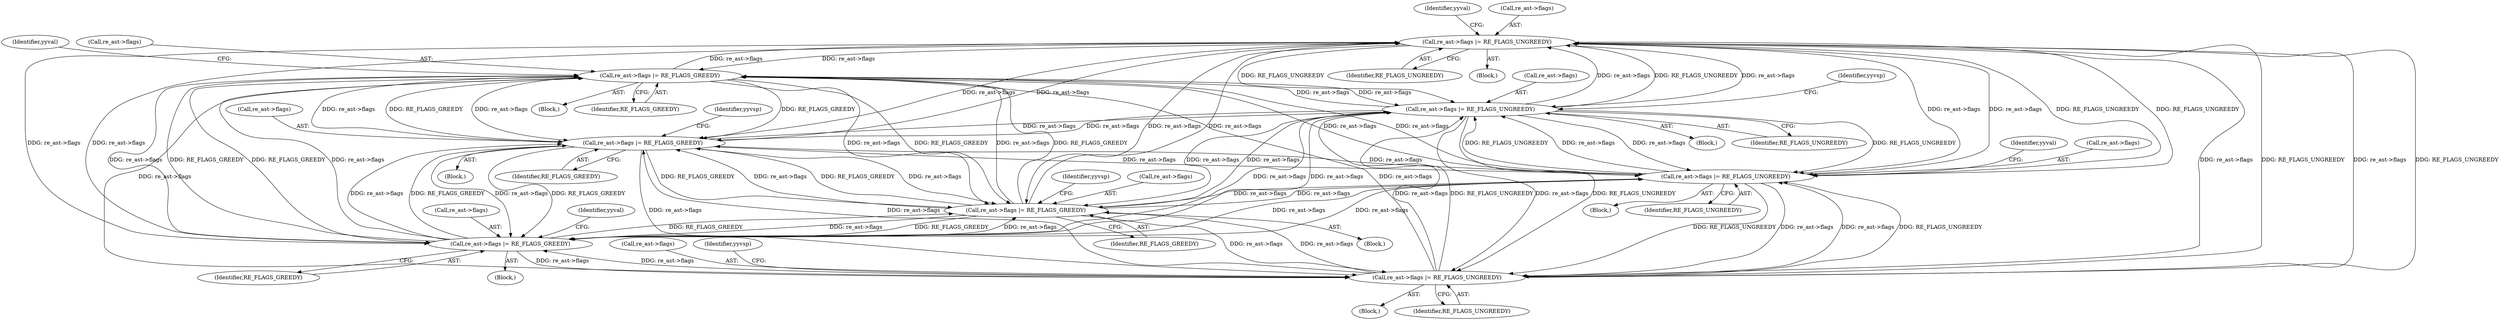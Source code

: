 digraph "0_yara_925bcf3c3b0a28b5b78e25d9efda5c0bf27ae699_1@pointer" {
"1000872" [label="(Call,re_ast->flags |= RE_FLAGS_UNGREEDY)"];
"1000826" [label="(Call,re_ast->flags |= RE_FLAGS_GREEDY)"];
"1001026" [label="(Call,re_ast->flags |= RE_FLAGS_UNGREEDY)"];
"1000924" [label="(Call,re_ast->flags |= RE_FLAGS_GREEDY)"];
"1001237" [label="(Call,re_ast->flags |= RE_FLAGS_UNGREEDY)"];
"1000872" [label="(Call,re_ast->flags |= RE_FLAGS_UNGREEDY)"];
"1000727" [label="(Call,re_ast->flags |= RE_FLAGS_GREEDY)"];
"1001135" [label="(Call,re_ast->flags |= RE_FLAGS_GREEDY)"];
"1000773" [label="(Call,re_ast->flags |= RE_FLAGS_UNGREEDY)"];
"1001237" [label="(Call,re_ast->flags |= RE_FLAGS_UNGREEDY)"];
"1000734" [label="(Identifier,yyval)"];
"1000728" [label="(Call,re_ast->flags)"];
"1000819" [label="(Block,)"];
"1000766" [label="(Block,)"];
"1000827" [label="(Call,re_ast->flags)"];
"1001036" [label="(Identifier,yyvsp)"];
"1001020" [label="(Block,)"];
"1000727" [label="(Call,re_ast->flags |= RE_FLAGS_GREEDY)"];
"1000934" [label="(Identifier,yyvsp)"];
"1001135" [label="(Call,re_ast->flags |= RE_FLAGS_GREEDY)"];
"1000833" [label="(Identifier,yyval)"];
"1001231" [label="(Block,)"];
"1000918" [label="(Block,)"];
"1000879" [label="(Identifier,yyval)"];
"1000876" [label="(Identifier,RE_FLAGS_UNGREEDY)"];
"1001145" [label="(Identifier,yyvsp)"];
"1000777" [label="(Identifier,RE_FLAGS_UNGREEDY)"];
"1001241" [label="(Identifier,RE_FLAGS_UNGREEDY)"];
"1001129" [label="(Block,)"];
"1000826" [label="(Call,re_ast->flags |= RE_FLAGS_GREEDY)"];
"1001139" [label="(Identifier,RE_FLAGS_GREEDY)"];
"1001026" [label="(Call,re_ast->flags |= RE_FLAGS_UNGREEDY)"];
"1000872" [label="(Call,re_ast->flags |= RE_FLAGS_UNGREEDY)"];
"1001238" [label="(Call,re_ast->flags)"];
"1000925" [label="(Call,re_ast->flags)"];
"1000780" [label="(Identifier,yyval)"];
"1001247" [label="(Identifier,yyvsp)"];
"1001030" [label="(Identifier,RE_FLAGS_UNGREEDY)"];
"1000928" [label="(Identifier,RE_FLAGS_GREEDY)"];
"1001136" [label="(Call,re_ast->flags)"];
"1000873" [label="(Call,re_ast->flags)"];
"1000830" [label="(Identifier,RE_FLAGS_GREEDY)"];
"1001027" [label="(Call,re_ast->flags)"];
"1000731" [label="(Identifier,RE_FLAGS_GREEDY)"];
"1000774" [label="(Call,re_ast->flags)"];
"1000865" [label="(Block,)"];
"1000924" [label="(Call,re_ast->flags |= RE_FLAGS_GREEDY)"];
"1000773" [label="(Call,re_ast->flags |= RE_FLAGS_UNGREEDY)"];
"1000720" [label="(Block,)"];
"1000872" -> "1000865"  [label="AST: "];
"1000872" -> "1000876"  [label="CFG: "];
"1000873" -> "1000872"  [label="AST: "];
"1000876" -> "1000872"  [label="AST: "];
"1000879" -> "1000872"  [label="CFG: "];
"1000872" -> "1000727"  [label="DDG: re_ast->flags"];
"1000872" -> "1000773"  [label="DDG: re_ast->flags"];
"1000872" -> "1000773"  [label="DDG: RE_FLAGS_UNGREEDY"];
"1000872" -> "1000826"  [label="DDG: re_ast->flags"];
"1000826" -> "1000872"  [label="DDG: re_ast->flags"];
"1001026" -> "1000872"  [label="DDG: re_ast->flags"];
"1001026" -> "1000872"  [label="DDG: RE_FLAGS_UNGREEDY"];
"1000924" -> "1000872"  [label="DDG: re_ast->flags"];
"1001237" -> "1000872"  [label="DDG: re_ast->flags"];
"1001237" -> "1000872"  [label="DDG: RE_FLAGS_UNGREEDY"];
"1000727" -> "1000872"  [label="DDG: re_ast->flags"];
"1001135" -> "1000872"  [label="DDG: re_ast->flags"];
"1000773" -> "1000872"  [label="DDG: re_ast->flags"];
"1000773" -> "1000872"  [label="DDG: RE_FLAGS_UNGREEDY"];
"1000872" -> "1000924"  [label="DDG: re_ast->flags"];
"1000872" -> "1001026"  [label="DDG: re_ast->flags"];
"1000872" -> "1001026"  [label="DDG: RE_FLAGS_UNGREEDY"];
"1000872" -> "1001135"  [label="DDG: re_ast->flags"];
"1000872" -> "1001237"  [label="DDG: re_ast->flags"];
"1000872" -> "1001237"  [label="DDG: RE_FLAGS_UNGREEDY"];
"1000826" -> "1000819"  [label="AST: "];
"1000826" -> "1000830"  [label="CFG: "];
"1000827" -> "1000826"  [label="AST: "];
"1000830" -> "1000826"  [label="AST: "];
"1000833" -> "1000826"  [label="CFG: "];
"1000826" -> "1000727"  [label="DDG: re_ast->flags"];
"1000826" -> "1000727"  [label="DDG: RE_FLAGS_GREEDY"];
"1000826" -> "1000773"  [label="DDG: re_ast->flags"];
"1001026" -> "1000826"  [label="DDG: re_ast->flags"];
"1000924" -> "1000826"  [label="DDG: re_ast->flags"];
"1000924" -> "1000826"  [label="DDG: RE_FLAGS_GREEDY"];
"1001237" -> "1000826"  [label="DDG: re_ast->flags"];
"1000727" -> "1000826"  [label="DDG: re_ast->flags"];
"1000727" -> "1000826"  [label="DDG: RE_FLAGS_GREEDY"];
"1001135" -> "1000826"  [label="DDG: re_ast->flags"];
"1001135" -> "1000826"  [label="DDG: RE_FLAGS_GREEDY"];
"1000773" -> "1000826"  [label="DDG: re_ast->flags"];
"1000826" -> "1000924"  [label="DDG: re_ast->flags"];
"1000826" -> "1000924"  [label="DDG: RE_FLAGS_GREEDY"];
"1000826" -> "1001026"  [label="DDG: re_ast->flags"];
"1000826" -> "1001135"  [label="DDG: re_ast->flags"];
"1000826" -> "1001135"  [label="DDG: RE_FLAGS_GREEDY"];
"1000826" -> "1001237"  [label="DDG: re_ast->flags"];
"1001026" -> "1001020"  [label="AST: "];
"1001026" -> "1001030"  [label="CFG: "];
"1001027" -> "1001026"  [label="AST: "];
"1001030" -> "1001026"  [label="AST: "];
"1001036" -> "1001026"  [label="CFG: "];
"1001026" -> "1000727"  [label="DDG: re_ast->flags"];
"1001026" -> "1000773"  [label="DDG: re_ast->flags"];
"1001026" -> "1000773"  [label="DDG: RE_FLAGS_UNGREEDY"];
"1001026" -> "1000924"  [label="DDG: re_ast->flags"];
"1000924" -> "1001026"  [label="DDG: re_ast->flags"];
"1001237" -> "1001026"  [label="DDG: re_ast->flags"];
"1001237" -> "1001026"  [label="DDG: RE_FLAGS_UNGREEDY"];
"1000727" -> "1001026"  [label="DDG: re_ast->flags"];
"1001135" -> "1001026"  [label="DDG: re_ast->flags"];
"1000773" -> "1001026"  [label="DDG: re_ast->flags"];
"1000773" -> "1001026"  [label="DDG: RE_FLAGS_UNGREEDY"];
"1001026" -> "1001135"  [label="DDG: re_ast->flags"];
"1001026" -> "1001237"  [label="DDG: re_ast->flags"];
"1001026" -> "1001237"  [label="DDG: RE_FLAGS_UNGREEDY"];
"1000924" -> "1000918"  [label="AST: "];
"1000924" -> "1000928"  [label="CFG: "];
"1000925" -> "1000924"  [label="AST: "];
"1000928" -> "1000924"  [label="AST: "];
"1000934" -> "1000924"  [label="CFG: "];
"1000924" -> "1000727"  [label="DDG: re_ast->flags"];
"1000924" -> "1000727"  [label="DDG: RE_FLAGS_GREEDY"];
"1000924" -> "1000773"  [label="DDG: re_ast->flags"];
"1001237" -> "1000924"  [label="DDG: re_ast->flags"];
"1000727" -> "1000924"  [label="DDG: re_ast->flags"];
"1000727" -> "1000924"  [label="DDG: RE_FLAGS_GREEDY"];
"1001135" -> "1000924"  [label="DDG: re_ast->flags"];
"1001135" -> "1000924"  [label="DDG: RE_FLAGS_GREEDY"];
"1000773" -> "1000924"  [label="DDG: re_ast->flags"];
"1000924" -> "1001135"  [label="DDG: re_ast->flags"];
"1000924" -> "1001135"  [label="DDG: RE_FLAGS_GREEDY"];
"1000924" -> "1001237"  [label="DDG: re_ast->flags"];
"1001237" -> "1001231"  [label="AST: "];
"1001237" -> "1001241"  [label="CFG: "];
"1001238" -> "1001237"  [label="AST: "];
"1001241" -> "1001237"  [label="AST: "];
"1001247" -> "1001237"  [label="CFG: "];
"1001237" -> "1000727"  [label="DDG: re_ast->flags"];
"1001237" -> "1000773"  [label="DDG: re_ast->flags"];
"1001237" -> "1000773"  [label="DDG: RE_FLAGS_UNGREEDY"];
"1001237" -> "1001135"  [label="DDG: re_ast->flags"];
"1000727" -> "1001237"  [label="DDG: re_ast->flags"];
"1001135" -> "1001237"  [label="DDG: re_ast->flags"];
"1000773" -> "1001237"  [label="DDG: re_ast->flags"];
"1000773" -> "1001237"  [label="DDG: RE_FLAGS_UNGREEDY"];
"1000727" -> "1000720"  [label="AST: "];
"1000727" -> "1000731"  [label="CFG: "];
"1000728" -> "1000727"  [label="AST: "];
"1000731" -> "1000727"  [label="AST: "];
"1000734" -> "1000727"  [label="CFG: "];
"1001135" -> "1000727"  [label="DDG: re_ast->flags"];
"1001135" -> "1000727"  [label="DDG: RE_FLAGS_GREEDY"];
"1000773" -> "1000727"  [label="DDG: re_ast->flags"];
"1000727" -> "1000773"  [label="DDG: re_ast->flags"];
"1000727" -> "1001135"  [label="DDG: re_ast->flags"];
"1000727" -> "1001135"  [label="DDG: RE_FLAGS_GREEDY"];
"1001135" -> "1001129"  [label="AST: "];
"1001135" -> "1001139"  [label="CFG: "];
"1001136" -> "1001135"  [label="AST: "];
"1001139" -> "1001135"  [label="AST: "];
"1001145" -> "1001135"  [label="CFG: "];
"1001135" -> "1000773"  [label="DDG: re_ast->flags"];
"1000773" -> "1001135"  [label="DDG: re_ast->flags"];
"1000773" -> "1000766"  [label="AST: "];
"1000773" -> "1000777"  [label="CFG: "];
"1000774" -> "1000773"  [label="AST: "];
"1000777" -> "1000773"  [label="AST: "];
"1000780" -> "1000773"  [label="CFG: "];
}
